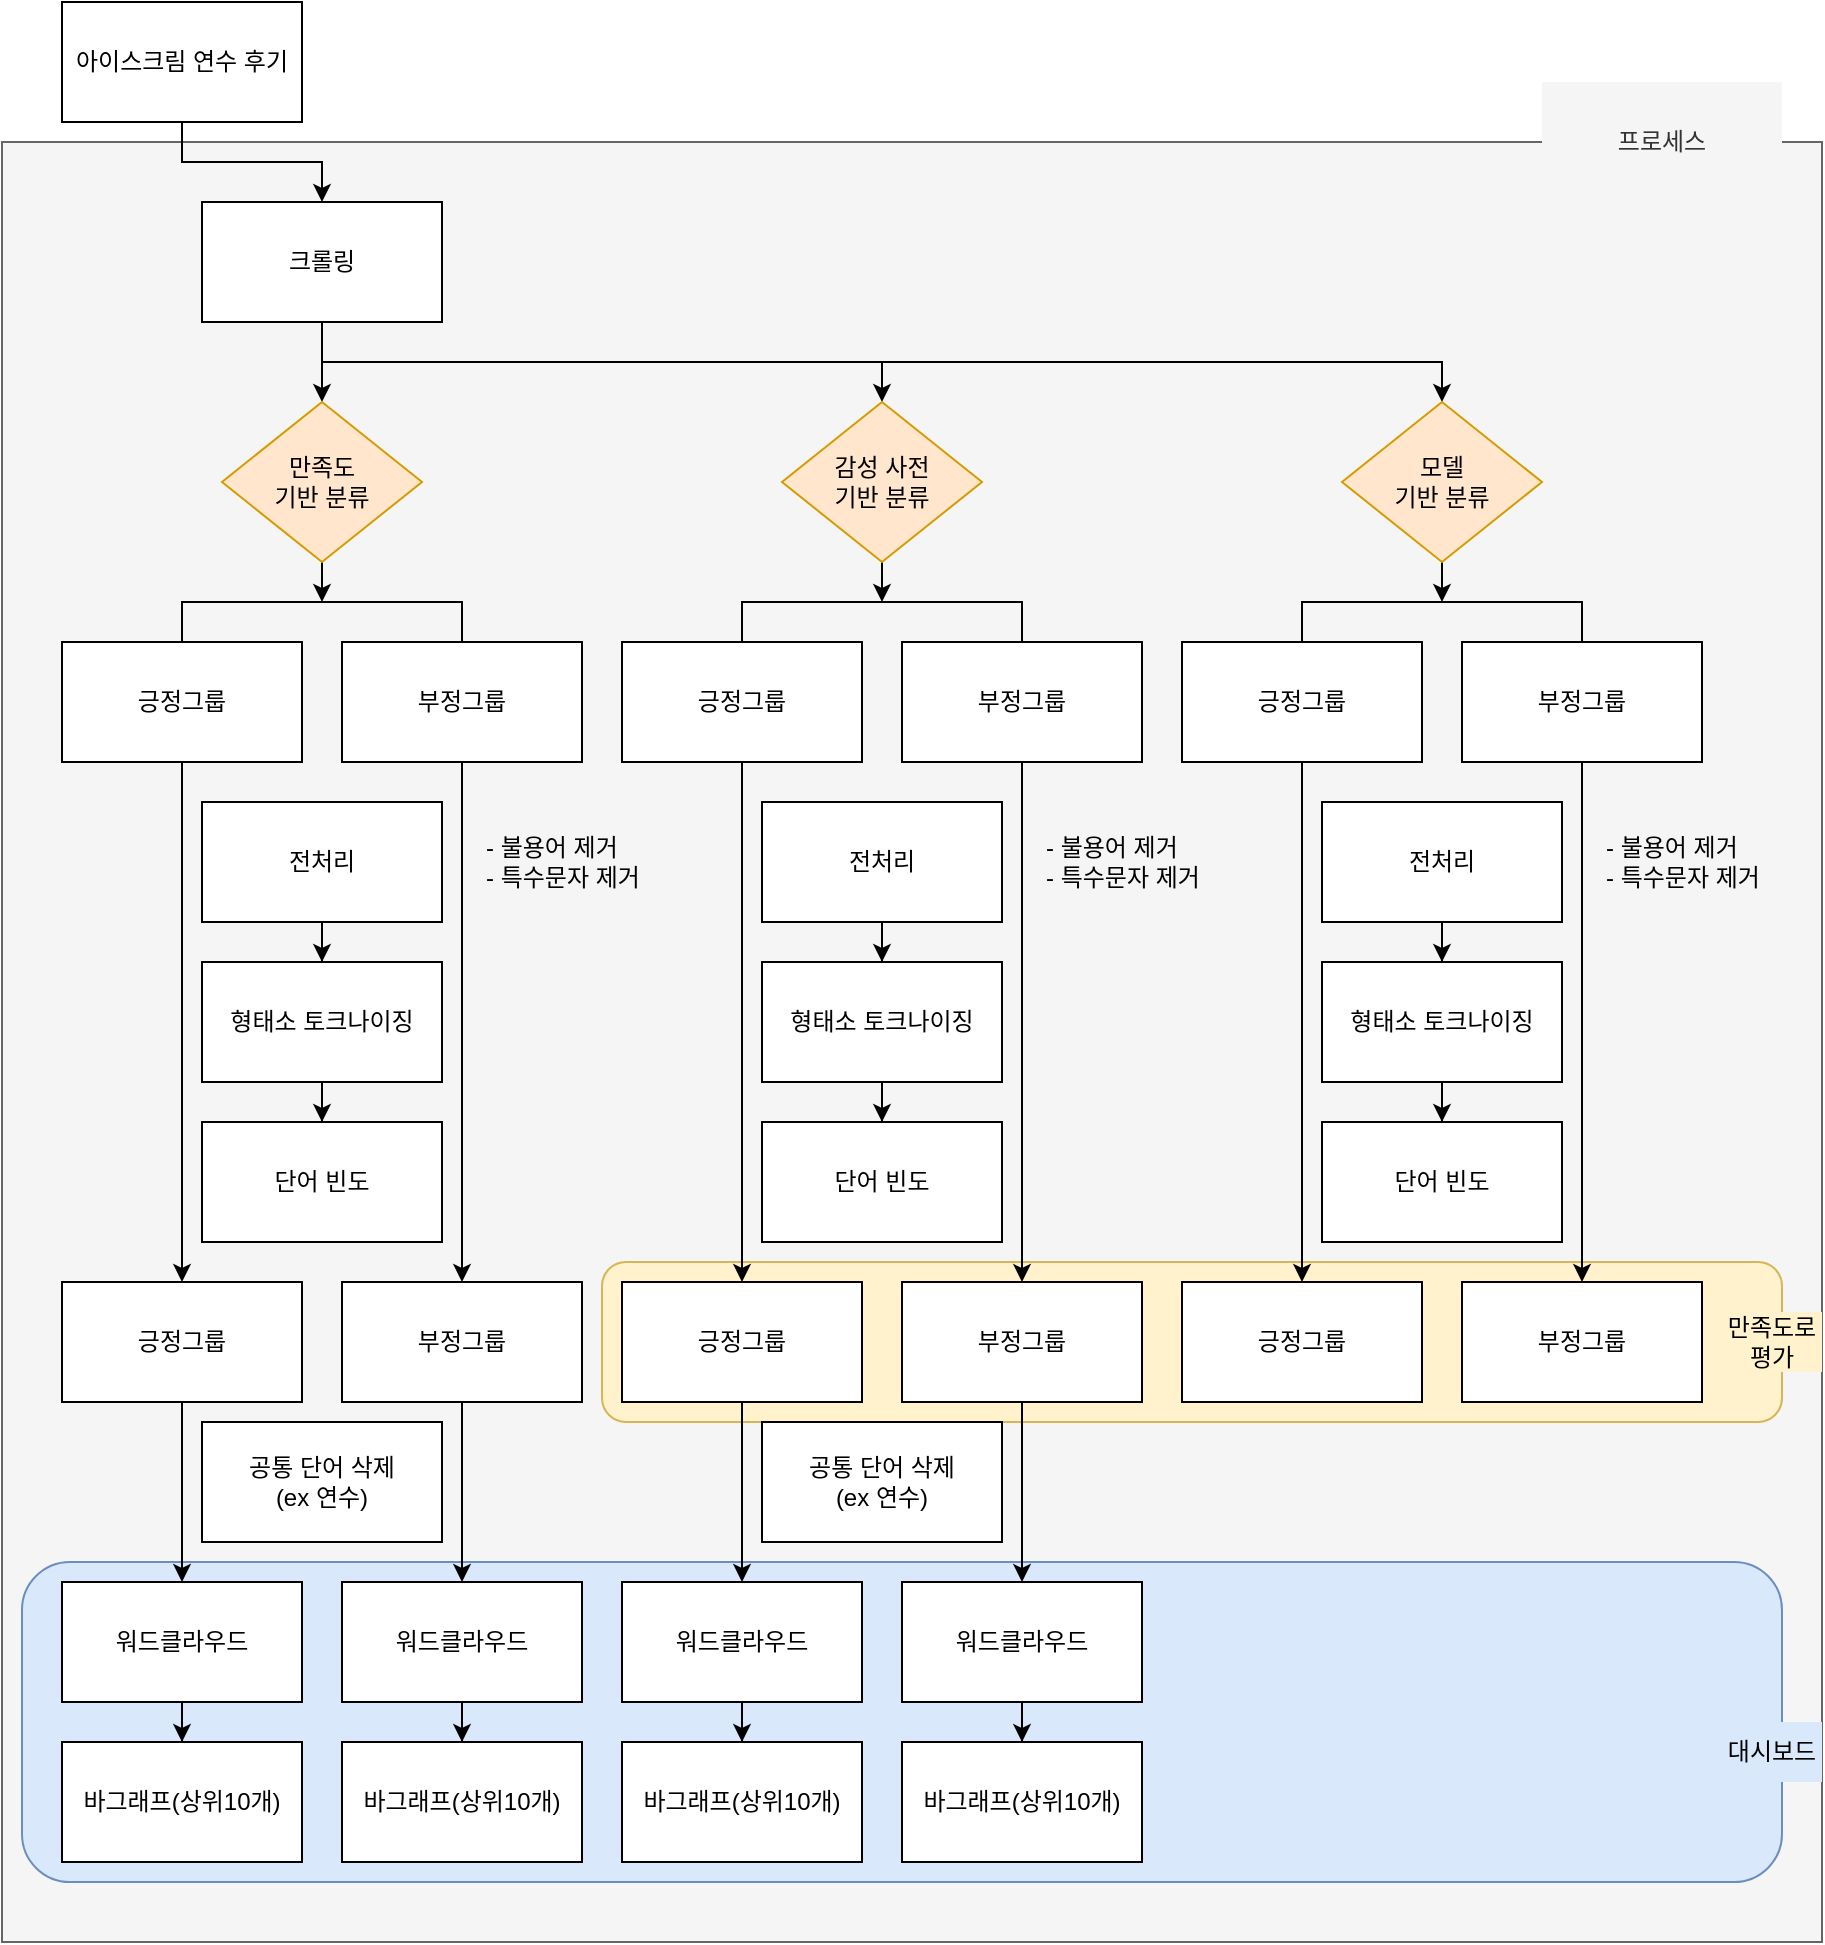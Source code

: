<mxfile version="21.6.6" type="device">
  <diagram name="페이지-1" id="GWyXvkYKL_bblX3SZWAG">
    <mxGraphModel dx="854" dy="545" grid="1" gridSize="10" guides="1" tooltips="1" connect="1" arrows="1" fold="1" page="1" pageScale="1" pageWidth="827" pageHeight="1169" math="0" shadow="0">
      <root>
        <mxCell id="0" />
        <mxCell id="1" parent="0" />
        <mxCell id="zNxtQIwkV5jUqPknTc5O-95" value="" style="rounded=0;whiteSpace=wrap;html=1;fillColor=#f5f5f5;fontColor=#333333;strokeColor=#666666;" vertex="1" parent="1">
          <mxGeometry x="10" y="90" width="910" height="900" as="geometry" />
        </mxCell>
        <mxCell id="zNxtQIwkV5jUqPknTc5O-90" value="" style="rounded=1;whiteSpace=wrap;html=1;fillColor=#fff2cc;strokeColor=#d6b656;" vertex="1" parent="1">
          <mxGeometry x="310" y="650" width="590" height="80" as="geometry" />
        </mxCell>
        <mxCell id="zNxtQIwkV5jUqPknTc5O-59" value="" style="rounded=1;whiteSpace=wrap;html=1;fillColor=#dae8fc;strokeColor=#6c8ebf;" vertex="1" parent="1">
          <mxGeometry x="20" y="800" width="880" height="160" as="geometry" />
        </mxCell>
        <mxCell id="zNxtQIwkV5jUqPknTc5O-26" style="edgeStyle=orthogonalEdgeStyle;rounded=0;orthogonalLoop=1;jettySize=auto;html=1;" edge="1" parent="1" source="zNxtQIwkV5jUqPknTc5O-2" target="zNxtQIwkV5jUqPknTc5O-23">
          <mxGeometry relative="1" as="geometry" />
        </mxCell>
        <mxCell id="zNxtQIwkV5jUqPknTc5O-36" style="edgeStyle=orthogonalEdgeStyle;rounded=0;orthogonalLoop=1;jettySize=auto;html=1;entryX=0.5;entryY=0;entryDx=0;entryDy=0;" edge="1" parent="1" source="zNxtQIwkV5jUqPknTc5O-2" target="zNxtQIwkV5jUqPknTc5O-24">
          <mxGeometry relative="1" as="geometry">
            <Array as="points">
              <mxPoint x="170" y="200" />
              <mxPoint x="450" y="200" />
            </Array>
          </mxGeometry>
        </mxCell>
        <mxCell id="zNxtQIwkV5jUqPknTc5O-37" style="edgeStyle=orthogonalEdgeStyle;rounded=0;orthogonalLoop=1;jettySize=auto;html=1;entryX=0.5;entryY=0;entryDx=0;entryDy=0;" edge="1" parent="1" source="zNxtQIwkV5jUqPknTc5O-2" target="zNxtQIwkV5jUqPknTc5O-25">
          <mxGeometry relative="1" as="geometry">
            <Array as="points">
              <mxPoint x="170" y="200" />
              <mxPoint x="730" y="200" />
            </Array>
          </mxGeometry>
        </mxCell>
        <mxCell id="zNxtQIwkV5jUqPknTc5O-2" value="크롤링" style="rounded=0;whiteSpace=wrap;html=1;" vertex="1" parent="1">
          <mxGeometry x="110" y="120" width="120" height="60" as="geometry" />
        </mxCell>
        <mxCell id="zNxtQIwkV5jUqPknTc5O-19" style="rounded=0;orthogonalLoop=1;jettySize=auto;html=1;entryX=0.5;entryY=0;entryDx=0;entryDy=0;endArrow=none;endFill=0;edgeStyle=orthogonalEdgeStyle;" edge="1" parent="1" source="zNxtQIwkV5jUqPknTc5O-3" target="zNxtQIwkV5jUqPknTc5O-4">
          <mxGeometry relative="1" as="geometry">
            <Array as="points">
              <mxPoint x="100" y="320" />
              <mxPoint x="240" y="320" />
            </Array>
          </mxGeometry>
        </mxCell>
        <mxCell id="zNxtQIwkV5jUqPknTc5O-45" style="edgeStyle=orthogonalEdgeStyle;rounded=0;orthogonalLoop=1;jettySize=auto;html=1;" edge="1" parent="1" source="zNxtQIwkV5jUqPknTc5O-3">
          <mxGeometry relative="1" as="geometry">
            <mxPoint x="100" y="660" as="targetPoint" />
          </mxGeometry>
        </mxCell>
        <mxCell id="zNxtQIwkV5jUqPknTc5O-3" value="긍정그룹" style="rounded=0;whiteSpace=wrap;html=1;" vertex="1" parent="1">
          <mxGeometry x="40" y="340" width="120" height="60" as="geometry" />
        </mxCell>
        <mxCell id="zNxtQIwkV5jUqPknTc5O-46" style="edgeStyle=orthogonalEdgeStyle;rounded=0;orthogonalLoop=1;jettySize=auto;html=1;" edge="1" parent="1" source="zNxtQIwkV5jUqPknTc5O-4">
          <mxGeometry relative="1" as="geometry">
            <mxPoint x="240" y="660" as="targetPoint" />
          </mxGeometry>
        </mxCell>
        <mxCell id="zNxtQIwkV5jUqPknTc5O-4" value="부정그룹" style="rounded=0;whiteSpace=wrap;html=1;" vertex="1" parent="1">
          <mxGeometry x="180" y="340" width="120" height="60" as="geometry" />
        </mxCell>
        <mxCell id="zNxtQIwkV5jUqPknTc5O-43" style="edgeStyle=orthogonalEdgeStyle;rounded=0;orthogonalLoop=1;jettySize=auto;html=1;" edge="1" parent="1" source="zNxtQIwkV5jUqPknTc5O-5" target="zNxtQIwkV5jUqPknTc5O-7">
          <mxGeometry relative="1" as="geometry" />
        </mxCell>
        <mxCell id="zNxtQIwkV5jUqPknTc5O-5" value="전처리" style="rounded=0;whiteSpace=wrap;html=1;" vertex="1" parent="1">
          <mxGeometry x="110" y="420" width="120" height="60" as="geometry" />
        </mxCell>
        <mxCell id="zNxtQIwkV5jUqPknTc5O-6" value="- 불용어 제거&lt;br&gt;&lt;div style=&quot;&quot;&gt;&lt;span style=&quot;background-color: initial;&quot;&gt;- 특수문자 제거&lt;/span&gt;&lt;/div&gt;" style="text;html=1;strokeColor=none;fillColor=none;align=left;verticalAlign=middle;whiteSpace=wrap;rounded=0;" vertex="1" parent="1">
          <mxGeometry x="810" y="427.5" width="90" height="45" as="geometry" />
        </mxCell>
        <mxCell id="zNxtQIwkV5jUqPknTc5O-47" style="edgeStyle=orthogonalEdgeStyle;rounded=0;orthogonalLoop=1;jettySize=auto;html=1;" edge="1" parent="1" source="zNxtQIwkV5jUqPknTc5O-7" target="zNxtQIwkV5jUqPknTc5O-44">
          <mxGeometry relative="1" as="geometry" />
        </mxCell>
        <mxCell id="zNxtQIwkV5jUqPknTc5O-7" value="형태소 토크나이징" style="rounded=0;whiteSpace=wrap;html=1;" vertex="1" parent="1">
          <mxGeometry x="110" y="500" width="120" height="60" as="geometry" />
        </mxCell>
        <mxCell id="zNxtQIwkV5jUqPknTc5O-92" style="edgeStyle=orthogonalEdgeStyle;rounded=0;orthogonalLoop=1;jettySize=auto;html=1;entryX=0.5;entryY=0;entryDx=0;entryDy=0;" edge="1" parent="1" source="zNxtQIwkV5jUqPknTc5O-10" target="zNxtQIwkV5jUqPknTc5O-2">
          <mxGeometry relative="1" as="geometry" />
        </mxCell>
        <mxCell id="zNxtQIwkV5jUqPknTc5O-10" value="아이스크림 연수 후기" style="rounded=0;whiteSpace=wrap;html=1;" vertex="1" parent="1">
          <mxGeometry x="40" y="20" width="120" height="60" as="geometry" />
        </mxCell>
        <mxCell id="zNxtQIwkV5jUqPknTc5O-14" value="긍정그룹" style="rounded=0;whiteSpace=wrap;html=1;" vertex="1" parent="1">
          <mxGeometry x="320" y="340" width="120" height="60" as="geometry" />
        </mxCell>
        <mxCell id="zNxtQIwkV5jUqPknTc5O-15" value="부정그룹" style="rounded=0;whiteSpace=wrap;html=1;" vertex="1" parent="1">
          <mxGeometry x="460" y="340" width="120" height="60" as="geometry" />
        </mxCell>
        <mxCell id="zNxtQIwkV5jUqPknTc5O-20" style="rounded=0;orthogonalLoop=1;jettySize=auto;html=1;entryX=0.5;entryY=0;entryDx=0;entryDy=0;endArrow=none;endFill=0;edgeStyle=orthogonalEdgeStyle;" edge="1" parent="1">
          <mxGeometry relative="1" as="geometry">
            <mxPoint x="380" y="340" as="sourcePoint" />
            <mxPoint x="520" y="340" as="targetPoint" />
            <Array as="points">
              <mxPoint x="380" y="320" />
              <mxPoint x="520" y="320" />
            </Array>
          </mxGeometry>
        </mxCell>
        <mxCell id="zNxtQIwkV5jUqPknTc5O-29" style="edgeStyle=orthogonalEdgeStyle;rounded=0;orthogonalLoop=1;jettySize=auto;html=1;" edge="1" parent="1" source="zNxtQIwkV5jUqPknTc5O-23">
          <mxGeometry relative="1" as="geometry">
            <mxPoint x="170" y="320" as="targetPoint" />
          </mxGeometry>
        </mxCell>
        <mxCell id="zNxtQIwkV5jUqPknTc5O-23" value="만족도&lt;br&gt;기반 분류" style="rhombus;whiteSpace=wrap;html=1;fillColor=#ffe6cc;strokeColor=#d79b00;" vertex="1" parent="1">
          <mxGeometry x="120" y="220" width="100" height="80" as="geometry" />
        </mxCell>
        <mxCell id="zNxtQIwkV5jUqPknTc5O-30" style="edgeStyle=orthogonalEdgeStyle;rounded=0;orthogonalLoop=1;jettySize=auto;html=1;" edge="1" parent="1" source="zNxtQIwkV5jUqPknTc5O-24">
          <mxGeometry relative="1" as="geometry">
            <mxPoint x="450" y="320" as="targetPoint" />
          </mxGeometry>
        </mxCell>
        <mxCell id="zNxtQIwkV5jUqPknTc5O-24" value="감성 사전 &lt;br&gt;기반 분류" style="rhombus;whiteSpace=wrap;html=1;fillColor=#ffe6cc;strokeColor=#d79b00;" vertex="1" parent="1">
          <mxGeometry x="400" y="220" width="100" height="80" as="geometry" />
        </mxCell>
        <mxCell id="zNxtQIwkV5jUqPknTc5O-38" style="edgeStyle=orthogonalEdgeStyle;rounded=0;orthogonalLoop=1;jettySize=auto;html=1;" edge="1" parent="1" source="zNxtQIwkV5jUqPknTc5O-25">
          <mxGeometry relative="1" as="geometry">
            <mxPoint x="730" y="320" as="targetPoint" />
          </mxGeometry>
        </mxCell>
        <mxCell id="zNxtQIwkV5jUqPknTc5O-25" value="모델 &lt;br&gt;기반 분류" style="rhombus;whiteSpace=wrap;html=1;fillColor=#ffe6cc;strokeColor=#d79b00;" vertex="1" parent="1">
          <mxGeometry x="680" y="220" width="100" height="80" as="geometry" />
        </mxCell>
        <mxCell id="zNxtQIwkV5jUqPknTc5O-31" value="긍정그룹" style="rounded=0;whiteSpace=wrap;html=1;" vertex="1" parent="1">
          <mxGeometry x="600" y="340" width="120" height="60" as="geometry" />
        </mxCell>
        <mxCell id="zNxtQIwkV5jUqPknTc5O-32" value="부정그룹" style="rounded=0;whiteSpace=wrap;html=1;" vertex="1" parent="1">
          <mxGeometry x="740" y="340" width="120" height="60" as="geometry" />
        </mxCell>
        <mxCell id="zNxtQIwkV5jUqPknTc5O-34" style="rounded=0;orthogonalLoop=1;jettySize=auto;html=1;entryX=0.5;entryY=0;entryDx=0;entryDy=0;endArrow=none;endFill=0;edgeStyle=orthogonalEdgeStyle;" edge="1" parent="1">
          <mxGeometry relative="1" as="geometry">
            <mxPoint x="660" y="340" as="sourcePoint" />
            <mxPoint x="800" y="340" as="targetPoint" />
            <Array as="points">
              <mxPoint x="660" y="320" />
              <mxPoint x="800" y="320" />
            </Array>
          </mxGeometry>
        </mxCell>
        <mxCell id="zNxtQIwkV5jUqPknTc5O-44" value="단어 빈도" style="rounded=0;whiteSpace=wrap;html=1;" vertex="1" parent="1">
          <mxGeometry x="110" y="580" width="120" height="60" as="geometry" />
        </mxCell>
        <mxCell id="zNxtQIwkV5jUqPknTc5O-52" style="edgeStyle=orthogonalEdgeStyle;rounded=0;orthogonalLoop=1;jettySize=auto;html=1;entryX=0.5;entryY=0;entryDx=0;entryDy=0;" edge="1" parent="1" source="zNxtQIwkV5jUqPknTc5O-48" target="zNxtQIwkV5jUqPknTc5O-51">
          <mxGeometry relative="1" as="geometry" />
        </mxCell>
        <mxCell id="zNxtQIwkV5jUqPknTc5O-48" value="긍정그룹" style="rounded=0;whiteSpace=wrap;html=1;" vertex="1" parent="1">
          <mxGeometry x="40" y="660" width="120" height="60" as="geometry" />
        </mxCell>
        <mxCell id="zNxtQIwkV5jUqPknTc5O-54" style="edgeStyle=orthogonalEdgeStyle;rounded=0;orthogonalLoop=1;jettySize=auto;html=1;" edge="1" parent="1" source="zNxtQIwkV5jUqPknTc5O-49" target="zNxtQIwkV5jUqPknTc5O-53">
          <mxGeometry relative="1" as="geometry" />
        </mxCell>
        <mxCell id="zNxtQIwkV5jUqPknTc5O-49" value="부정그룹" style="rounded=0;whiteSpace=wrap;html=1;" vertex="1" parent="1">
          <mxGeometry x="180" y="660" width="120" height="60" as="geometry" />
        </mxCell>
        <mxCell id="zNxtQIwkV5jUqPknTc5O-50" value="공통 단어 삭제&lt;br&gt;(ex 연수)" style="rounded=0;whiteSpace=wrap;html=1;" vertex="1" parent="1">
          <mxGeometry x="110" y="730" width="120" height="60" as="geometry" />
        </mxCell>
        <mxCell id="zNxtQIwkV5jUqPknTc5O-58" value="" style="edgeStyle=orthogonalEdgeStyle;rounded=0;orthogonalLoop=1;jettySize=auto;html=1;" edge="1" parent="1" source="zNxtQIwkV5jUqPknTc5O-51" target="zNxtQIwkV5jUqPknTc5O-55">
          <mxGeometry relative="1" as="geometry" />
        </mxCell>
        <mxCell id="zNxtQIwkV5jUqPknTc5O-51" value="워드클라우드" style="rounded=0;whiteSpace=wrap;html=1;" vertex="1" parent="1">
          <mxGeometry x="40" y="810" width="120" height="60" as="geometry" />
        </mxCell>
        <mxCell id="zNxtQIwkV5jUqPknTc5O-57" value="" style="edgeStyle=orthogonalEdgeStyle;rounded=0;orthogonalLoop=1;jettySize=auto;html=1;" edge="1" parent="1" source="zNxtQIwkV5jUqPknTc5O-53" target="zNxtQIwkV5jUqPknTc5O-56">
          <mxGeometry relative="1" as="geometry" />
        </mxCell>
        <mxCell id="zNxtQIwkV5jUqPknTc5O-53" value="워드클라우드" style="rounded=0;whiteSpace=wrap;html=1;" vertex="1" parent="1">
          <mxGeometry x="180" y="810" width="120" height="60" as="geometry" />
        </mxCell>
        <mxCell id="zNxtQIwkV5jUqPknTc5O-55" value="바그래프(상위10개)" style="rounded=0;whiteSpace=wrap;html=1;" vertex="1" parent="1">
          <mxGeometry x="40" y="890" width="120" height="60" as="geometry" />
        </mxCell>
        <mxCell id="zNxtQIwkV5jUqPknTc5O-56" value="바그래프(상위10개)" style="rounded=0;whiteSpace=wrap;html=1;" vertex="1" parent="1">
          <mxGeometry x="180" y="890" width="120" height="60" as="geometry" />
        </mxCell>
        <mxCell id="zNxtQIwkV5jUqPknTc5O-60" value="대시보드" style="text;html=1;align=center;verticalAlign=middle;whiteSpace=wrap;rounded=0;fillColor=#dae8fc;strokeColor=none;" vertex="1" parent="1">
          <mxGeometry x="870" y="880" width="50" height="30" as="geometry" />
        </mxCell>
        <mxCell id="zNxtQIwkV5jUqPknTc5O-61" style="edgeStyle=orthogonalEdgeStyle;rounded=0;orthogonalLoop=1;jettySize=auto;html=1;" edge="1" parent="1">
          <mxGeometry relative="1" as="geometry">
            <mxPoint x="380" y="660" as="targetPoint" />
            <mxPoint x="380" y="400" as="sourcePoint" />
          </mxGeometry>
        </mxCell>
        <mxCell id="zNxtQIwkV5jUqPknTc5O-62" style="edgeStyle=orthogonalEdgeStyle;rounded=0;orthogonalLoop=1;jettySize=auto;html=1;" edge="1" parent="1">
          <mxGeometry relative="1" as="geometry">
            <mxPoint x="520" y="660" as="targetPoint" />
            <mxPoint x="520" y="400" as="sourcePoint" />
          </mxGeometry>
        </mxCell>
        <mxCell id="zNxtQIwkV5jUqPknTc5O-63" style="edgeStyle=orthogonalEdgeStyle;rounded=0;orthogonalLoop=1;jettySize=auto;html=1;" edge="1" parent="1" source="zNxtQIwkV5jUqPknTc5O-64" target="zNxtQIwkV5jUqPknTc5O-67">
          <mxGeometry relative="1" as="geometry" />
        </mxCell>
        <mxCell id="zNxtQIwkV5jUqPknTc5O-64" value="전처리" style="rounded=0;whiteSpace=wrap;html=1;" vertex="1" parent="1">
          <mxGeometry x="390" y="420" width="120" height="60" as="geometry" />
        </mxCell>
        <mxCell id="zNxtQIwkV5jUqPknTc5O-65" value="- 불용어 제거&lt;br&gt;&lt;div style=&quot;&quot;&gt;&lt;span style=&quot;background-color: initial;&quot;&gt;- 특수문자 제거&lt;/span&gt;&lt;/div&gt;" style="text;html=1;strokeColor=none;fillColor=none;align=left;verticalAlign=middle;whiteSpace=wrap;rounded=0;" vertex="1" parent="1">
          <mxGeometry x="250" y="427.5" width="90" height="45" as="geometry" />
        </mxCell>
        <mxCell id="zNxtQIwkV5jUqPknTc5O-66" style="edgeStyle=orthogonalEdgeStyle;rounded=0;orthogonalLoop=1;jettySize=auto;html=1;" edge="1" parent="1" source="zNxtQIwkV5jUqPknTc5O-67" target="zNxtQIwkV5jUqPknTc5O-68">
          <mxGeometry relative="1" as="geometry" />
        </mxCell>
        <mxCell id="zNxtQIwkV5jUqPknTc5O-67" value="형태소 토크나이징" style="rounded=0;whiteSpace=wrap;html=1;" vertex="1" parent="1">
          <mxGeometry x="390" y="500" width="120" height="60" as="geometry" />
        </mxCell>
        <mxCell id="zNxtQIwkV5jUqPknTc5O-68" value="단어 빈도" style="rounded=0;whiteSpace=wrap;html=1;" vertex="1" parent="1">
          <mxGeometry x="390" y="580" width="120" height="60" as="geometry" />
        </mxCell>
        <mxCell id="zNxtQIwkV5jUqPknTc5O-69" style="edgeStyle=orthogonalEdgeStyle;rounded=0;orthogonalLoop=1;jettySize=auto;html=1;entryX=0.5;entryY=0;entryDx=0;entryDy=0;" edge="1" parent="1" source="zNxtQIwkV5jUqPknTc5O-70" target="zNxtQIwkV5jUqPknTc5O-75">
          <mxGeometry relative="1" as="geometry" />
        </mxCell>
        <mxCell id="zNxtQIwkV5jUqPknTc5O-70" value="긍정그룹" style="rounded=0;whiteSpace=wrap;html=1;" vertex="1" parent="1">
          <mxGeometry x="320" y="660" width="120" height="60" as="geometry" />
        </mxCell>
        <mxCell id="zNxtQIwkV5jUqPknTc5O-71" style="edgeStyle=orthogonalEdgeStyle;rounded=0;orthogonalLoop=1;jettySize=auto;html=1;" edge="1" parent="1" source="zNxtQIwkV5jUqPknTc5O-72" target="zNxtQIwkV5jUqPknTc5O-77">
          <mxGeometry relative="1" as="geometry" />
        </mxCell>
        <mxCell id="zNxtQIwkV5jUqPknTc5O-72" value="부정그룹" style="rounded=0;whiteSpace=wrap;html=1;" vertex="1" parent="1">
          <mxGeometry x="460" y="660" width="120" height="60" as="geometry" />
        </mxCell>
        <mxCell id="zNxtQIwkV5jUqPknTc5O-73" value="공통 단어 삭제&lt;br&gt;(ex 연수)" style="rounded=0;whiteSpace=wrap;html=1;" vertex="1" parent="1">
          <mxGeometry x="390" y="730" width="120" height="60" as="geometry" />
        </mxCell>
        <mxCell id="zNxtQIwkV5jUqPknTc5O-74" value="" style="edgeStyle=orthogonalEdgeStyle;rounded=0;orthogonalLoop=1;jettySize=auto;html=1;" edge="1" parent="1" source="zNxtQIwkV5jUqPknTc5O-75" target="zNxtQIwkV5jUqPknTc5O-78">
          <mxGeometry relative="1" as="geometry" />
        </mxCell>
        <mxCell id="zNxtQIwkV5jUqPknTc5O-75" value="워드클라우드" style="rounded=0;whiteSpace=wrap;html=1;" vertex="1" parent="1">
          <mxGeometry x="320" y="810" width="120" height="60" as="geometry" />
        </mxCell>
        <mxCell id="zNxtQIwkV5jUqPknTc5O-76" value="" style="edgeStyle=orthogonalEdgeStyle;rounded=0;orthogonalLoop=1;jettySize=auto;html=1;" edge="1" parent="1" source="zNxtQIwkV5jUqPknTc5O-77" target="zNxtQIwkV5jUqPknTc5O-79">
          <mxGeometry relative="1" as="geometry" />
        </mxCell>
        <mxCell id="zNxtQIwkV5jUqPknTc5O-77" value="워드클라우드" style="rounded=0;whiteSpace=wrap;html=1;" vertex="1" parent="1">
          <mxGeometry x="460" y="810" width="120" height="60" as="geometry" />
        </mxCell>
        <mxCell id="zNxtQIwkV5jUqPknTc5O-78" value="바그래프(상위10개)" style="rounded=0;whiteSpace=wrap;html=1;" vertex="1" parent="1">
          <mxGeometry x="320" y="890" width="120" height="60" as="geometry" />
        </mxCell>
        <mxCell id="zNxtQIwkV5jUqPknTc5O-79" value="바그래프(상위10개)" style="rounded=0;whiteSpace=wrap;html=1;" vertex="1" parent="1">
          <mxGeometry x="460" y="890" width="120" height="60" as="geometry" />
        </mxCell>
        <mxCell id="zNxtQIwkV5jUqPknTc5O-80" style="edgeStyle=orthogonalEdgeStyle;rounded=0;orthogonalLoop=1;jettySize=auto;html=1;" edge="1" parent="1">
          <mxGeometry relative="1" as="geometry">
            <mxPoint x="660" y="660" as="targetPoint" />
            <mxPoint x="660" y="400" as="sourcePoint" />
          </mxGeometry>
        </mxCell>
        <mxCell id="zNxtQIwkV5jUqPknTc5O-81" style="edgeStyle=orthogonalEdgeStyle;rounded=0;orthogonalLoop=1;jettySize=auto;html=1;" edge="1" parent="1">
          <mxGeometry relative="1" as="geometry">
            <mxPoint x="800" y="660" as="targetPoint" />
            <mxPoint x="800" y="400" as="sourcePoint" />
          </mxGeometry>
        </mxCell>
        <mxCell id="zNxtQIwkV5jUqPknTc5O-82" style="edgeStyle=orthogonalEdgeStyle;rounded=0;orthogonalLoop=1;jettySize=auto;html=1;" edge="1" parent="1" source="zNxtQIwkV5jUqPknTc5O-83" target="zNxtQIwkV5jUqPknTc5O-86">
          <mxGeometry relative="1" as="geometry" />
        </mxCell>
        <mxCell id="zNxtQIwkV5jUqPknTc5O-83" value="전처리" style="rounded=0;whiteSpace=wrap;html=1;" vertex="1" parent="1">
          <mxGeometry x="670" y="420" width="120" height="60" as="geometry" />
        </mxCell>
        <mxCell id="zNxtQIwkV5jUqPknTc5O-84" value="- 불용어 제거&lt;br&gt;&lt;div style=&quot;&quot;&gt;&lt;span style=&quot;background-color: initial;&quot;&gt;- 특수문자 제거&lt;/span&gt;&lt;/div&gt;" style="text;html=1;strokeColor=none;fillColor=none;align=left;verticalAlign=middle;whiteSpace=wrap;rounded=0;" vertex="1" parent="1">
          <mxGeometry x="530" y="427.5" width="90" height="45" as="geometry" />
        </mxCell>
        <mxCell id="zNxtQIwkV5jUqPknTc5O-85" style="edgeStyle=orthogonalEdgeStyle;rounded=0;orthogonalLoop=1;jettySize=auto;html=1;" edge="1" parent="1" source="zNxtQIwkV5jUqPknTc5O-86" target="zNxtQIwkV5jUqPknTc5O-87">
          <mxGeometry relative="1" as="geometry" />
        </mxCell>
        <mxCell id="zNxtQIwkV5jUqPknTc5O-86" value="형태소 토크나이징" style="rounded=0;whiteSpace=wrap;html=1;" vertex="1" parent="1">
          <mxGeometry x="670" y="500" width="120" height="60" as="geometry" />
        </mxCell>
        <mxCell id="zNxtQIwkV5jUqPknTc5O-87" value="단어 빈도" style="rounded=0;whiteSpace=wrap;html=1;" vertex="1" parent="1">
          <mxGeometry x="670" y="580" width="120" height="60" as="geometry" />
        </mxCell>
        <mxCell id="zNxtQIwkV5jUqPknTc5O-88" value="긍정그룹" style="rounded=0;whiteSpace=wrap;html=1;" vertex="1" parent="1">
          <mxGeometry x="600" y="660" width="120" height="60" as="geometry" />
        </mxCell>
        <mxCell id="zNxtQIwkV5jUqPknTc5O-89" value="부정그룹" style="rounded=0;whiteSpace=wrap;html=1;" vertex="1" parent="1">
          <mxGeometry x="740" y="660" width="120" height="60" as="geometry" />
        </mxCell>
        <mxCell id="zNxtQIwkV5jUqPknTc5O-91" value="만족도로 평가" style="text;html=1;strokeColor=none;fillColor=#fff2cc;align=center;verticalAlign=middle;whiteSpace=wrap;rounded=0;" vertex="1" parent="1">
          <mxGeometry x="870" y="675" width="50" height="30" as="geometry" />
        </mxCell>
        <mxCell id="zNxtQIwkV5jUqPknTc5O-96" value="프로세스" style="rounded=0;whiteSpace=wrap;html=1;strokeColor=none;fillColor=#f5f5f5;fontColor=#333333;" vertex="1" parent="1">
          <mxGeometry x="780" y="60" width="120" height="60" as="geometry" />
        </mxCell>
      </root>
    </mxGraphModel>
  </diagram>
</mxfile>
